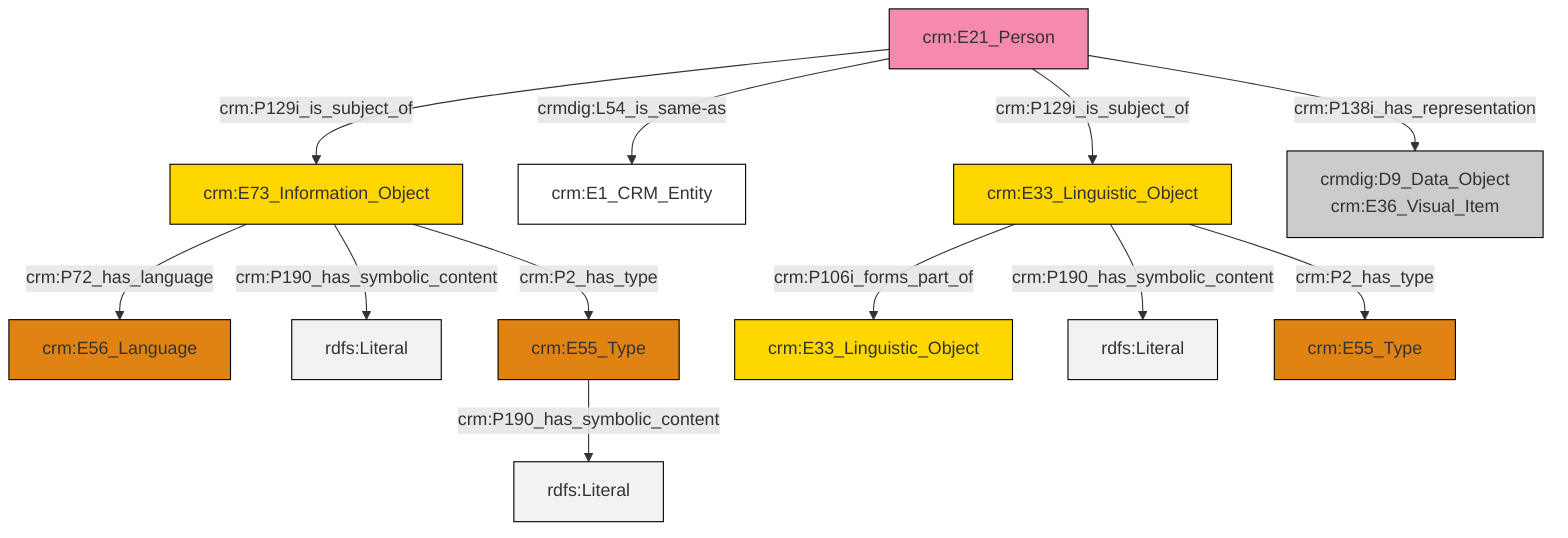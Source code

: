 graph TD
classDef Literal fill:#f2f2f2,stroke:#000000;
classDef CRM_Entity fill:#FFFFFF,stroke:#000000;
classDef Temporal_Entity fill:#00C9E6, stroke:#000000;
classDef Type fill:#E18312, stroke:#000000;
classDef Time-Span fill:#2C9C91, stroke:#000000;
classDef Appellation fill:#FFEB7F, stroke:#000000;
classDef Place fill:#008836, stroke:#000000;
classDef Persistent_Item fill:#B266B2, stroke:#000000;
classDef Conceptual_Object fill:#FFD700, stroke:#000000;
classDef Physical_Thing fill:#D2B48C, stroke:#000000;
classDef Actor fill:#f58aad, stroke:#000000;
classDef PC_Classes fill:#4ce600, stroke:#000000;
classDef Multi fill:#cccccc,stroke:#000000;

0["crm:E21_Person"]:::Actor -->|crm:P129i_is_subject_of| 1["crm:E73_Information_Object"]:::Conceptual_Object
1["crm:E73_Information_Object"]:::Conceptual_Object -->|crm:P72_has_language| 9["crm:E56_Language"]:::Type
0["crm:E21_Person"]:::Actor -->|crmdig:L54_is_same-as| 2["crm:E1_CRM_Entity"]:::CRM_Entity
10["crm:E33_Linguistic_Object"]:::Conceptual_Object -->|crm:P106i_forms_part_of| 11["crm:E33_Linguistic_Object"]:::Conceptual_Object
1["crm:E73_Information_Object"]:::Conceptual_Object -->|crm:P190_has_symbolic_content| 15[rdfs:Literal]:::Literal
0["crm:E21_Person"]:::Actor -->|crm:P129i_is_subject_of| 10["crm:E33_Linguistic_Object"]:::Conceptual_Object
1["crm:E73_Information_Object"]:::Conceptual_Object -->|crm:P2_has_type| 12["crm:E55_Type"]:::Type
10["crm:E33_Linguistic_Object"]:::Conceptual_Object -->|crm:P190_has_symbolic_content| 19[rdfs:Literal]:::Literal
0["crm:E21_Person"]:::Actor -->|crm:P138i_has_representation| 6["crmdig:D9_Data_Object<br>crm:E36_Visual_Item"]:::Multi
12["crm:E55_Type"]:::Type -->|crm:P190_has_symbolic_content| 20[rdfs:Literal]:::Literal
10["crm:E33_Linguistic_Object"]:::Conceptual_Object -->|crm:P2_has_type| 4["crm:E55_Type"]:::Type